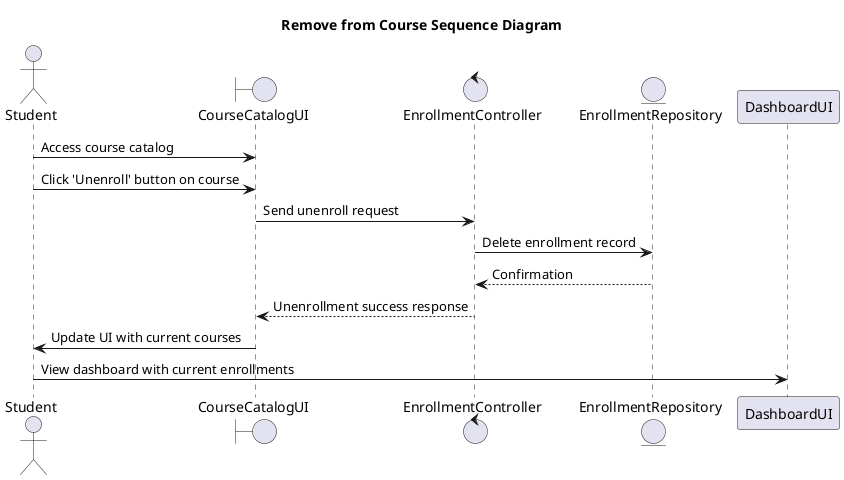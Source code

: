 @startuml RemoveFromCourse
title Remove from Course Sequence Diagram

actor Student
boundary CourseCatalogUI
control EnrollmentController
entity EnrollmentRepository

Student -> CourseCatalogUI : Access course catalog
Student -> CourseCatalogUI : Click 'Unenroll' button on course
CourseCatalogUI -> EnrollmentController : Send unenroll request
EnrollmentController -> EnrollmentRepository : Delete enrollment record
EnrollmentRepository --> EnrollmentController : Confirmation
EnrollmentController --> CourseCatalogUI : Unenrollment success response
CourseCatalogUI -> Student : Update UI with current courses
Student -> DashboardUI : View dashboard with current enrollments

@enduml
